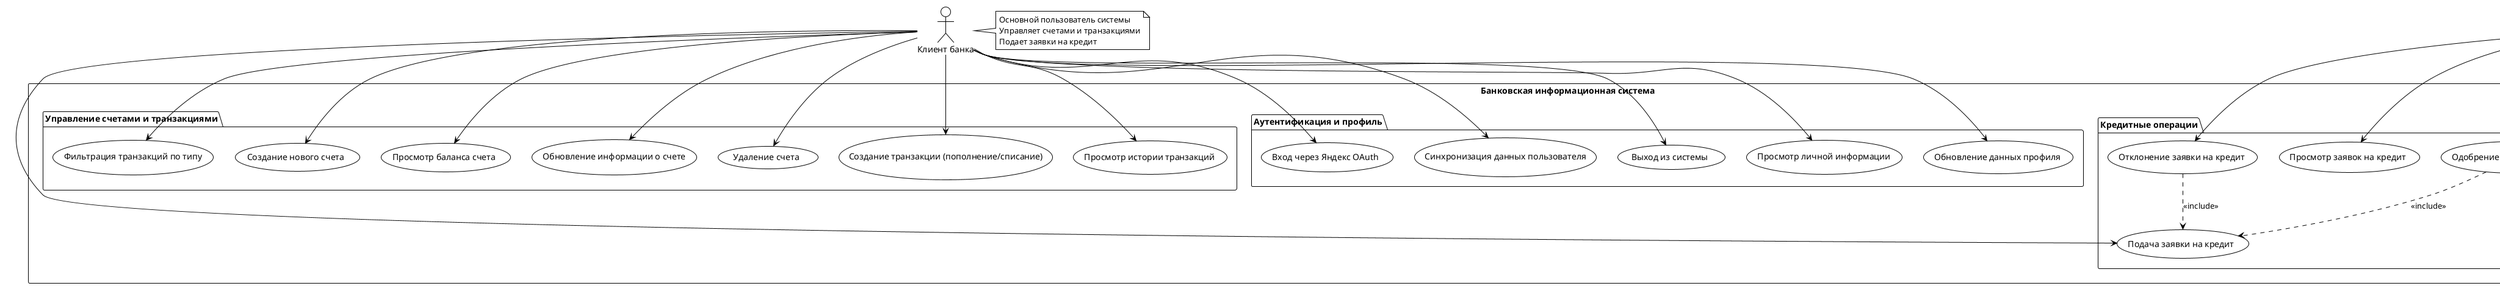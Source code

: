 @startuml Банковская система - Диаграмма вариантов использования

!theme plain

' Определение акторов
actor "Клиент банка" as Client
actor "Администратор" as Admin

' Определение системы
rectangle "Банковская информационная система" {
  
  ' Аутентификация и профиль
  package "Аутентификация и профиль" {
    usecase "Вход через Яндекс OAuth" as UC001
    usecase "Синхронизация данных пользователя" as UC002
    usecase "Выход из системы" as UC003
    usecase "Просмотр личной информации" as UC004
    usecase "Обновление данных профиля" as UC005
  }
  
  ' Управление счетами и транзакциями
  package "Управление счетами и транзакциями" {
    usecase "Создание нового счета" as UC006
    usecase "Просмотр баланса счета" as UC007
    usecase "Обновление информации о счете" as UC008
    usecase "Удаление счета" as UC009
    usecase "Создание транзакции (пополнение/списание)" as UC010
    usecase "Просмотр истории транзакций" as UC011
    usecase "Фильтрация транзакций по типу" as UC012
  }
  
  ' Кредитные операции
  package "Кредитные операции" {
    usecase "Подача заявки на кредит" as UC013
    usecase "Просмотр заявок на кредит" as UC014
    usecase "Одобрение заявки на кредит" as UC015
    usecase "Отклонение заявки на кредит" as UC016
  }
  
  ' Административные функции
  package "Административные функции" {
    usecase "Просмотр всех пользователей" as UC017
    usecase "Управление правами доступа" as UC018
    usecase "Мониторинг системы" as UC019
  }
}

' Связи акторов с вариантами использования
Client --> UC001
Client --> UC002
Client --> UC003
Client --> UC004
Client --> UC005
Client --> UC006
Client --> UC007
Client --> UC008
Client --> UC009
Client --> UC010
Client --> UC011
Client --> UC012
Client --> UC013

Admin --> UC014
Admin --> UC015
Admin --> UC016
Admin --> UC017
Admin --> UC018
Admin --> UC019

' Связи между вариантами использования
UC015 ..> UC013 : <<include>>
UC016 ..> UC013 : <<include>>

note right of Client
  Основной пользователь системы
  Управляет счетами и транзакциями
  Подает заявки на кредит
end note

note right of Admin
  Управляет пользователями системы
  Контролирует все транзакции
  Одобряет/отклоняет заявки на кредит
end note

@enduml
